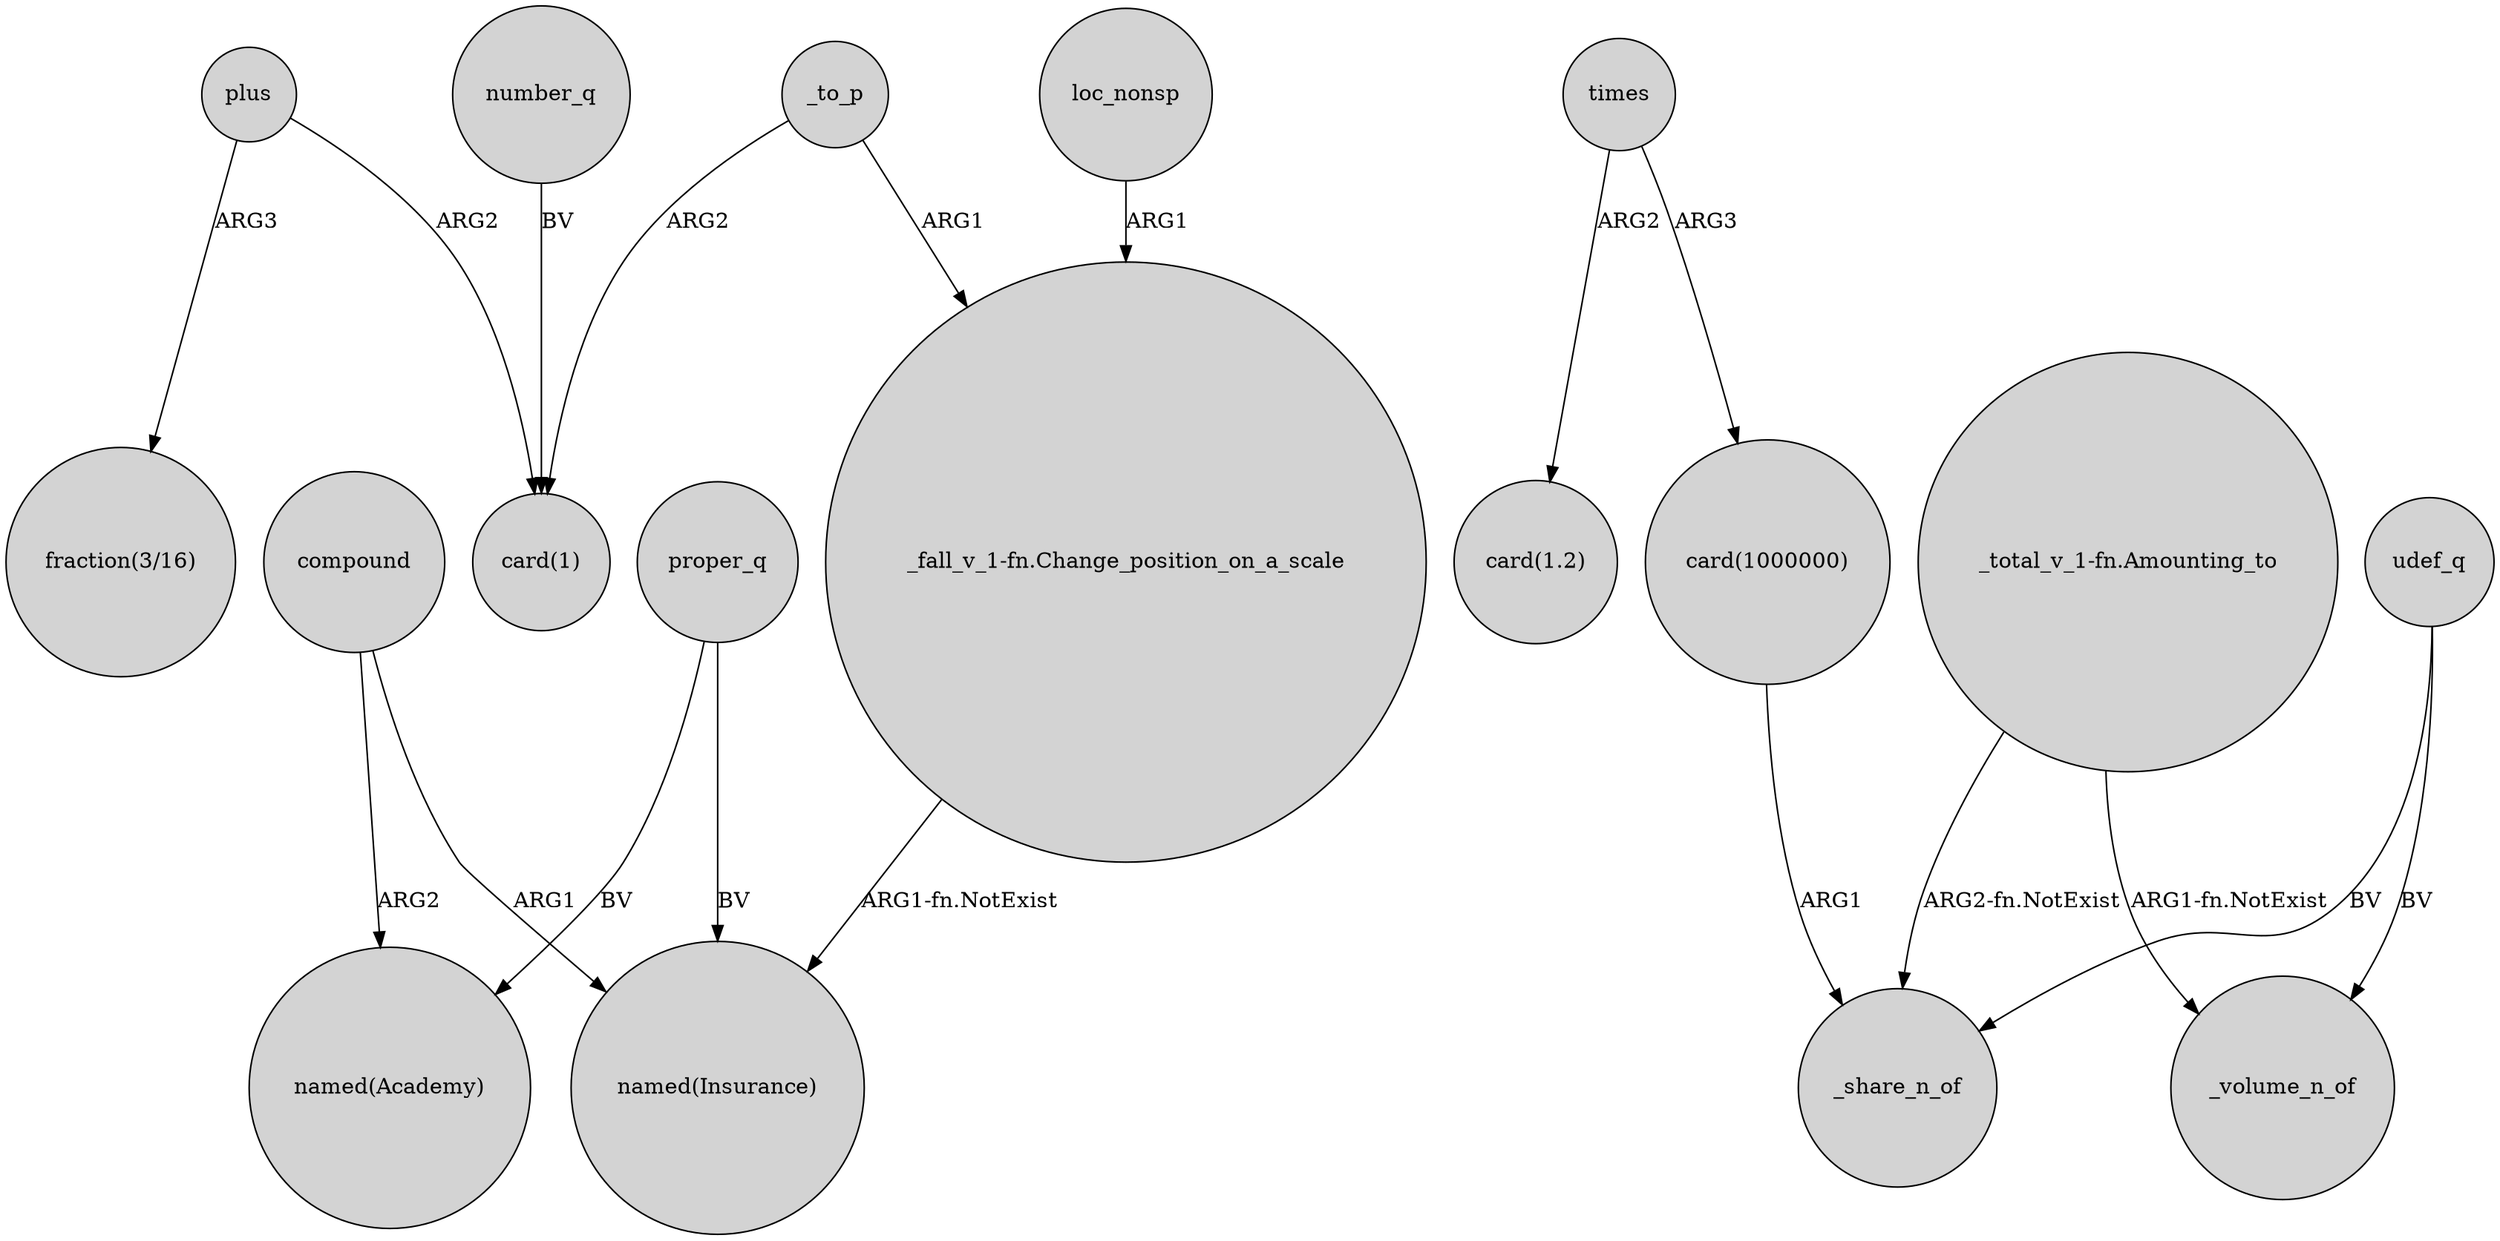 digraph {
	node [shape=circle style=filled]
	plus -> "card(1)" [label=ARG2]
	compound -> "named(Academy)" [label=ARG2]
	times -> "card(1.2)" [label=ARG2]
	number_q -> "card(1)" [label=BV]
	compound -> "named(Insurance)" [label=ARG1]
	loc_nonsp -> "_fall_v_1-fn.Change_position_on_a_scale" [label=ARG1]
	times -> "card(1000000)" [label=ARG3]
	"_fall_v_1-fn.Change_position_on_a_scale" -> "named(Insurance)" [label="ARG1-fn.NotExist"]
	udef_q -> _share_n_of [label=BV]
	_to_p -> "card(1)" [label=ARG2]
	"card(1000000)" -> _share_n_of [label=ARG1]
	plus -> "fraction(3/16)" [label=ARG3]
	_to_p -> "_fall_v_1-fn.Change_position_on_a_scale" [label=ARG1]
	"_total_v_1-fn.Amounting_to" -> _volume_n_of [label="ARG1-fn.NotExist"]
	proper_q -> "named(Academy)" [label=BV]
	proper_q -> "named(Insurance)" [label=BV]
	udef_q -> _volume_n_of [label=BV]
	"_total_v_1-fn.Amounting_to" -> _share_n_of [label="ARG2-fn.NotExist"]
}
